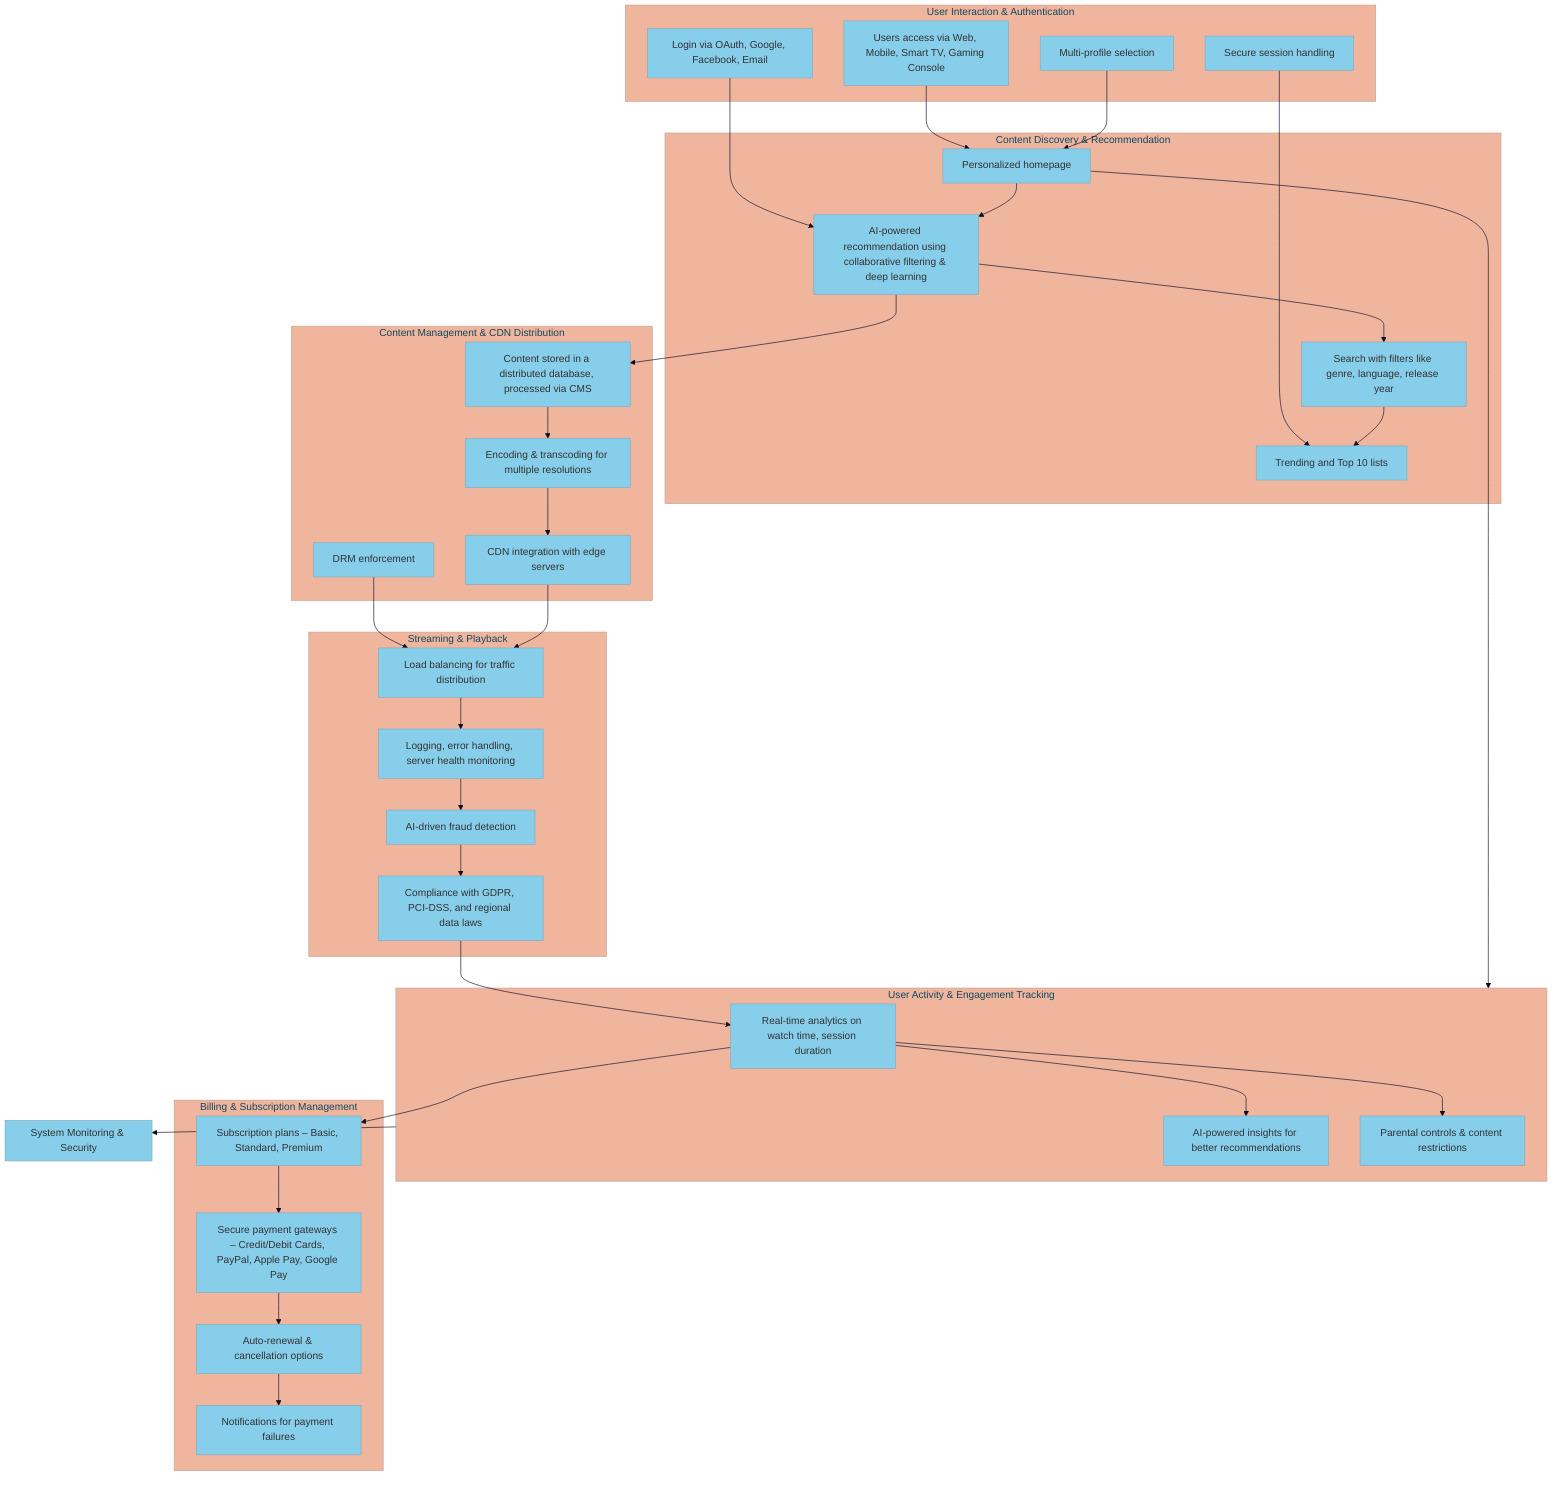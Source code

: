 %%{init: {'theme': 'base', 'themeVariables': {'background': '#F5F5DC', 'primaryColor': '#87CEEB', 'edgeLabelBackground': '#FF4500'}}}%%
flowchart TD
    subgraph User Interaction [User Interaction & Authentication]
        direction TB
        UI1[Users access via Web, Mobile, Smart TV, Gaming Console]:::lightBlue
        UI2[Login via OAuth, Google, Facebook, Email]:::lightBlue
        UI3[Multi-profile selection]:::lightBlue
        UI4[Secure session handling]:::lightBlue
    end

    subgraph Recommendation [Content Discovery & Recommendation]
        direction TB
        R1[Personalized homepage]:::lightGreen
        R2[AI-powered recommendation using collaborative filtering & deep learning]:::lightGreen
        R3[Search with filters like genre, language, release year]:::lightGreen
        R4[Trending and Top 10 lists]:::lightGreen
    end

    subgraph Management [Content Management & CDN Distribution]
        direction TB
        C1[Content stored in a distributed database, processed via CMS]:::lightYellow
        C2[Encoding & transcoding for multiple resolutions]:::lightYellow
        C3[CDN integration with edge servers]:::lightYellow
        C4[DRM enforcement]:::lightYellow
    end

    subgraph Streaming [Streaming & Playback]
        direction TB
        S1[Adaptive Bitrate Streaming for dynamic quality]:::lightOrange
        S2[Video player with subtitles, multi-audio tracks, playback speed control]:::lightOrange
        S3[Buffering, preloading for seamless experience]:::lightOrange
        S4[Watch history tracking & resume playback]:::lightOrange
    end

    subgraph Analytics [User Activity & Engagement Tracking]
        direction TB
        A1[Real-time analytics on watch time, session duration]:::lightGrey
        A2[AI-powered insights for better recommendations]:::lightGrey
        A3[Parental controls & content restrictions]:::lightGrey
    end

    subgraph Billing [Billing & Subscription Management]
        direction TB
        B1[Subscription plans – Basic, Standard, Premium]:::lightRed
        B2[Secure payment gateways – Credit/Debit Cards, PayPal, Apple Pay, Google Pay]:::lightRed
        B3[Auto-renewal & cancellation options]:::lightRed
        B4[Notifications for payment failures]:::lightRed
    end

    subgraph Security [System Monitoring & Security]
        direction TB
        S1[Load balancing for traffic distribution]:::lightRed
        S2[Logging, error handling, server health monitoring]:::lightRed
        S3[AI-driven fraud detection]:::lightRed
        S4[Compliance with GDPR, PCI-DSS, and regional data laws]:::lightRed
    end

    %% Flow Connections
    UI1 --> R1
    UI2 --> R2
    UI3 --> R1
    UI4 --> R4

    R1 --> R2
    R2 --> R3
    R3 --> R4
    
    R2 --> C1
    C4 --> S1
    
    C1 --> C2
    C2 --> C3
    C3 --> S1

    S1 --> S2
    S2 --> S3
    S3 --> S4

    S4 --> A1
    A1 --> A2
    A1 --> A3

    A1 --> B1
    B1 --> B2
    B2 --> B3
    B3 --> B4

    R1 --> Analytics
    Analytics --> Security